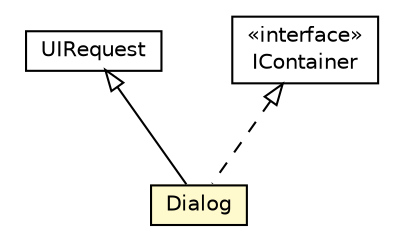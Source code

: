 #!/usr/local/bin/dot
#
# Class diagram 
# Generated by UMLGraph version R5_6-24-gf6e263 (http://www.umlgraph.org/)
#

digraph G {
	edge [fontname="Helvetica",fontsize=10,labelfontname="Helvetica",labelfontsize=10];
	node [fontname="Helvetica",fontsize=10,shape=plaintext];
	nodesep=0.25;
	ranksep=0.5;
	// org.universAAL.middleware.ui.UIRequest
	c3507745 [label=<<table title="org.universAAL.middleware.ui.UIRequest" border="0" cellborder="1" cellspacing="0" cellpadding="2" port="p" href="../../../../middleware/ui/UIRequest.html">
		<tr><td><table border="0" cellspacing="0" cellpadding="1">
<tr><td align="center" balign="center"> UIRequest </td></tr>
		</table></td></tr>
		</table>>, URL="../../../../middleware/ui/UIRequest.html", fontname="Helvetica", fontcolor="black", fontsize=10.0];
	// org.universAAL.support.utils.ui.IContainer
	c3508071 [label=<<table title="org.universAAL.support.utils.ui.IContainer" border="0" cellborder="1" cellspacing="0" cellpadding="2" port="p" href="../IContainer.html">
		<tr><td><table border="0" cellspacing="0" cellpadding="1">
<tr><td align="center" balign="center"> &#171;interface&#187; </td></tr>
<tr><td align="center" balign="center"> IContainer </td></tr>
		</table></td></tr>
		</table>>, URL="../IContainer.html", fontname="Helvetica", fontcolor="black", fontsize=10.0];
	// org.universAAL.support.utils.ui.low.Dialog
	c3508080 [label=<<table title="org.universAAL.support.utils.ui.low.Dialog" border="0" cellborder="1" cellspacing="0" cellpadding="2" port="p" bgcolor="lemonChiffon" href="./Dialog.html">
		<tr><td><table border="0" cellspacing="0" cellpadding="1">
<tr><td align="center" balign="center"> Dialog </td></tr>
		</table></td></tr>
		</table>>, URL="./Dialog.html", fontname="Helvetica", fontcolor="black", fontsize=10.0];
	//org.universAAL.support.utils.ui.low.Dialog extends org.universAAL.middleware.ui.UIRequest
	c3507745:p -> c3508080:p [dir=back,arrowtail=empty];
	//org.universAAL.support.utils.ui.low.Dialog implements org.universAAL.support.utils.ui.IContainer
	c3508071:p -> c3508080:p [dir=back,arrowtail=empty,style=dashed];
}

